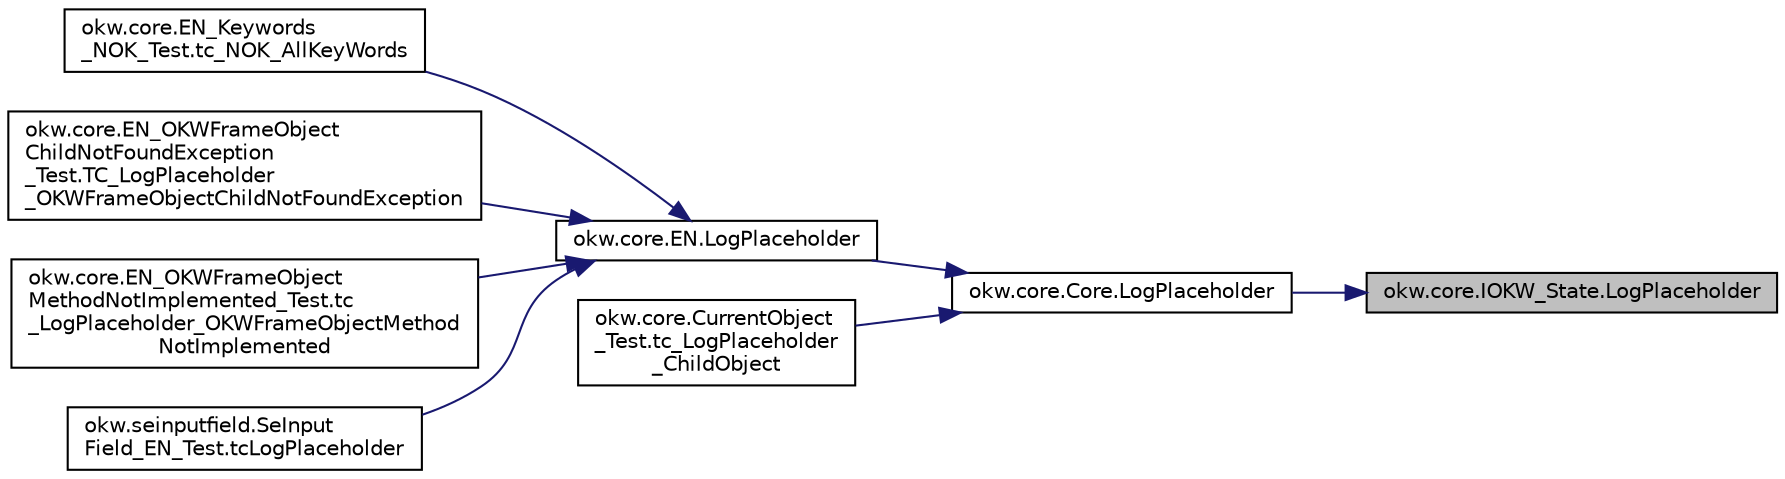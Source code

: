 digraph "okw.core.IOKW_State.LogPlaceholder"
{
 // INTERACTIVE_SVG=YES
 // LATEX_PDF_SIZE
  edge [fontname="Helvetica",fontsize="10",labelfontname="Helvetica",labelfontsize="10"];
  node [fontname="Helvetica",fontsize="10",shape=record];
  rankdir="RL";
  Node1152 [label="okw.core.IOKW_State.LogPlaceholder",height=0.2,width=0.4,color="black", fillcolor="grey75", style="filled", fontcolor="black",tooltip="Gibt den Wert des Platzhalters in der Logdatei aus."];
  Node1152 -> Node1153 [dir="back",color="midnightblue",fontsize="10",style="solid",fontname="Helvetica"];
  Node1153 [label="okw.core.Core.LogPlaceholder",height=0.2,width=0.4,color="black", fillcolor="white", style="filled",URL="$classokw_1_1core_1_1_core.html#ab6f01d1c8bf15af8c993fe11acc58d59",tooltip="Gibt den Wert des Platzhalters in der Logdatei aus."];
  Node1153 -> Node1154 [dir="back",color="midnightblue",fontsize="10",style="solid",fontname="Helvetica"];
  Node1154 [label="okw.core.EN.LogPlaceholder",height=0.2,width=0.4,color="black", fillcolor="white", style="filled",URL="$classokw_1_1core_1_1_e_n.html#a844eabbae811d794a7a7af0ef4335340",tooltip="Gibt den Wert des Platzhalters in der Logdatei aus."];
  Node1154 -> Node1155 [dir="back",color="midnightblue",fontsize="10",style="solid",fontname="Helvetica"];
  Node1155 [label="okw.core.EN_Keywords\l_NOK_Test.tc_NOK_AllKeyWords",height=0.2,width=0.4,color="black", fillcolor="white", style="filled",URL="$classokw_1_1core_1_1_e_n___keywords___n_o_k___test.html#a81a960a2341dfb0e27da7871291c84dc",tooltip="Prüft methoden aufruf für einen einfachen Click."];
  Node1154 -> Node1156 [dir="back",color="midnightblue",fontsize="10",style="solid",fontname="Helvetica"];
  Node1156 [label="okw.core.EN_OKWFrameObject\lChildNotFoundException\l_Test.TC_LogPlaceholder\l_OKWFrameObjectChildNotFoundException",height=0.2,width=0.4,color="black", fillcolor="white", style="filled",URL="$classokw_1_1core_1_1_e_n___o_k_w_frame_object_child_not_found_exception___test.html#acdc4712f5ffcc5aeb5e5e2458ff4546d",tooltip="Prüft ob die Ausnahme OKWFrameObjectChildNotFoundException durch LogPlaceholder ausgelöst wird,..."];
  Node1154 -> Node1157 [dir="back",color="midnightblue",fontsize="10",style="solid",fontname="Helvetica"];
  Node1157 [label="okw.core.EN_OKWFrameObject\lMethodNotImplemented_Test.tc\l_LogPlaceholder_OKWFrameObjectMethod\lNotImplemented",height=0.2,width=0.4,color="black", fillcolor="white", style="filled",URL="$classokw_1_1core_1_1_e_n___o_k_w_frame_object_method_not_implemented___test.html#a9030c505c8d7af535530c31fb0bffbfe",tooltip="Prüft ob die Ausnahme OKWFrameObjectMethodNotImplemented von LogPlaceholder( FN ) ausgelöst wird."];
  Node1154 -> Node1158 [dir="back",color="midnightblue",fontsize="10",style="solid",fontname="Helvetica"];
  Node1158 [label="okw.seinputfield.SeInput\lField_EN_Test.tcLogPlaceholder",height=0.2,width=0.4,color="black", fillcolor="white", style="filled",URL="$classokw_1_1seinputfield_1_1_se_input_field___e_n___test.html#a8aba298f5265e3a22f333f6e619bd162",tooltip="Teste das Schlüsselwort LogPlaceholder( FN ) eines SeInputText Prüfen."];
  Node1153 -> Node1159 [dir="back",color="midnightblue",fontsize="10",style="solid",fontname="Helvetica"];
  Node1159 [label="okw.core.CurrentObject\l_Test.tc_LogPlaceholder\l_ChildObject",height=0.2,width=0.4,color="black", fillcolor="white", style="filled",URL="$classokw_1_1core_1_1_current_object___test.html#a7612d5c86296d54b1122346fd1117e8c",tooltip="Testziel: Prüft den Aufruf der Methode LogPlaceholder( \"FN\" ) im ChildObject."];
}
